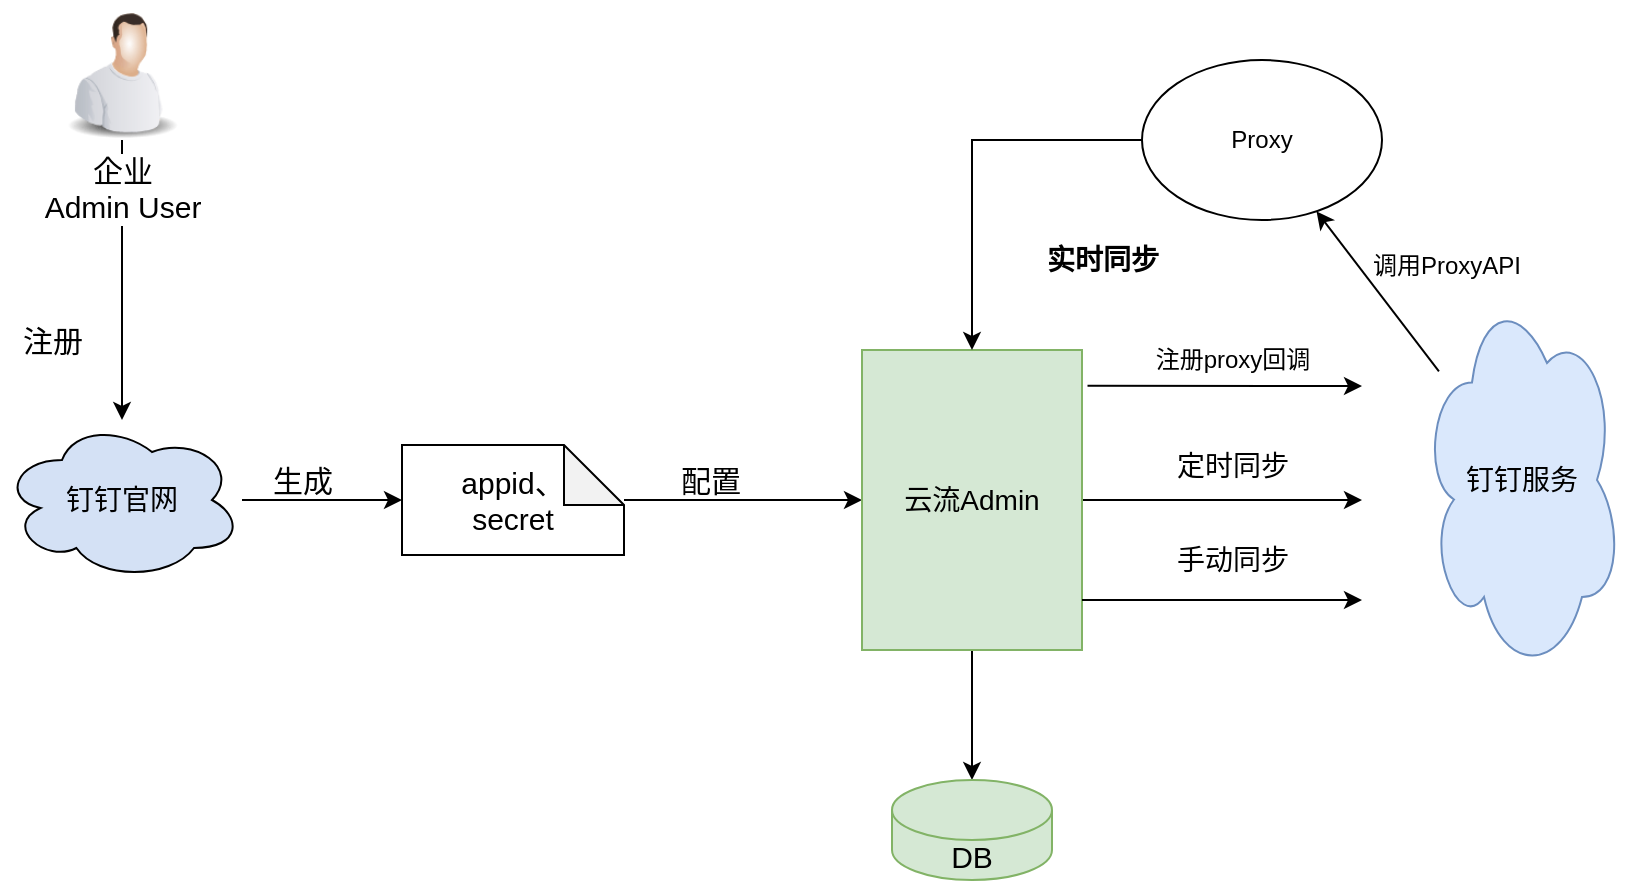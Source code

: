 <mxfile version="13.10.4" type="github">
  <diagram id="uU8AOjhtLXwrgYDKzcbn" name="Page-1">
    <mxGraphModel dx="1038" dy="1693" grid="1" gridSize="10" guides="1" tooltips="1" connect="1" arrows="1" fold="1" page="1" pageScale="1" pageWidth="827" pageHeight="1169" math="0" shadow="0">
      <root>
        <mxCell id="0" />
        <mxCell id="1" parent="0" />
        <mxCell id="Z9vJotlPpHK5aS8JkXsM-31" value="" style="edgeStyle=orthogonalEdgeStyle;rounded=0;orthogonalLoop=1;jettySize=auto;html=1;fontSize=15;" parent="1" source="Z9vJotlPpHK5aS8JkXsM-3" target="Z9vJotlPpHK5aS8JkXsM-4" edge="1">
          <mxGeometry relative="1" as="geometry" />
        </mxCell>
        <mxCell id="Z9vJotlPpHK5aS8JkXsM-3" value="钉钉官网" style="ellipse;shape=cloud;whiteSpace=wrap;html=1;fontSize=14;fillColor=#D4E1F5;" parent="1" vertex="1">
          <mxGeometry x="60" y="160" width="120" height="80" as="geometry" />
        </mxCell>
        <mxCell id="Z9vJotlPpHK5aS8JkXsM-33" value="" style="edgeStyle=orthogonalEdgeStyle;rounded=0;orthogonalLoop=1;jettySize=auto;html=1;fontSize=15;" parent="1" source="Z9vJotlPpHK5aS8JkXsM-4" target="Z9vJotlPpHK5aS8JkXsM-5" edge="1">
          <mxGeometry relative="1" as="geometry" />
        </mxCell>
        <mxCell id="Z9vJotlPpHK5aS8JkXsM-4" value="appid、&lt;br&gt;secret" style="shape=note;whiteSpace=wrap;html=1;backgroundOutline=1;darkOpacity=0.05;fontSize=15;" parent="1" vertex="1">
          <mxGeometry x="260" y="172.5" width="111" height="55" as="geometry" />
        </mxCell>
        <mxCell id="V9FwnNoyLZfp7eGgIPjL-1" value="" style="edgeStyle=orthogonalEdgeStyle;rounded=0;orthogonalLoop=1;jettySize=auto;html=1;" parent="1" source="Z9vJotlPpHK5aS8JkXsM-5" target="Z9vJotlPpHK5aS8JkXsM-14" edge="1">
          <mxGeometry relative="1" as="geometry" />
        </mxCell>
        <mxCell id="V9FwnNoyLZfp7eGgIPjL-11" value="" style="edgeStyle=orthogonalEdgeStyle;rounded=0;orthogonalLoop=1;jettySize=auto;html=1;fontSize=14;" parent="1" source="Z9vJotlPpHK5aS8JkXsM-5" edge="1">
          <mxGeometry relative="1" as="geometry">
            <mxPoint x="740" y="200" as="targetPoint" />
          </mxGeometry>
        </mxCell>
        <mxCell id="Z9vJotlPpHK5aS8JkXsM-5" value="云流Admin" style="rounded=0;whiteSpace=wrap;html=1;fontSize=14;fillColor=#d5e8d4;strokeColor=#82b366;" parent="1" vertex="1">
          <mxGeometry x="490" y="125" width="110" height="150" as="geometry" />
        </mxCell>
        <mxCell id="Z9vJotlPpHK5aS8JkXsM-14" value="DB" style="shape=cylinder3;whiteSpace=wrap;html=1;boundedLbl=1;backgroundOutline=1;size=15;fontSize=15;fillColor=#d5e8d4;strokeColor=#82b366;" parent="1" vertex="1">
          <mxGeometry x="505" y="340" width="80" height="50" as="geometry" />
        </mxCell>
        <mxCell id="Z9vJotlPpHK5aS8JkXsM-16" value="钉钉服务" style="ellipse;shape=cloud;whiteSpace=wrap;html=1;fontSize=14;fillColor=#dae8fc;strokeColor=#6c8ebf;" parent="1" vertex="1">
          <mxGeometry x="770" y="92.5" width="100" height="195" as="geometry" />
        </mxCell>
        <mxCell id="Z9vJotlPpHK5aS8JkXsM-28" value="" style="edgeStyle=orthogonalEdgeStyle;rounded=0;orthogonalLoop=1;jettySize=auto;html=1;fontSize=15;" parent="1" source="Z9vJotlPpHK5aS8JkXsM-23" target="Z9vJotlPpHK5aS8JkXsM-3" edge="1">
          <mxGeometry relative="1" as="geometry" />
        </mxCell>
        <mxCell id="Z9vJotlPpHK5aS8JkXsM-23" value="企业&lt;br&gt;Admin User" style="image;html=1;image=img/lib/clip_art/people/Worker_Man_128x128.png;fontSize=15;" parent="1" vertex="1">
          <mxGeometry x="80" y="-50" width="80" height="70" as="geometry" />
        </mxCell>
        <mxCell id="Z9vJotlPpHK5aS8JkXsM-30" value="注册" style="text;html=1;align=center;verticalAlign=middle;resizable=0;points=[];autosize=1;fontSize=15;" parent="1" vertex="1">
          <mxGeometry x="60" y="110" width="50" height="20" as="geometry" />
        </mxCell>
        <mxCell id="Z9vJotlPpHK5aS8JkXsM-32" value="生成" style="text;html=1;align=center;verticalAlign=middle;resizable=0;points=[];autosize=1;fontSize=15;" parent="1" vertex="1">
          <mxGeometry x="185" y="180" width="50" height="20" as="geometry" />
        </mxCell>
        <mxCell id="Z9vJotlPpHK5aS8JkXsM-34" value="配置" style="text;html=1;align=center;verticalAlign=middle;resizable=0;points=[];autosize=1;fontSize=15;" parent="1" vertex="1">
          <mxGeometry x="389" y="180" width="50" height="20" as="geometry" />
        </mxCell>
        <mxCell id="V9FwnNoyLZfp7eGgIPjL-2" value="" style="endArrow=classic;html=1;exitX=1.025;exitY=0.119;exitDx=0;exitDy=0;exitPerimeter=0;" parent="1" source="Z9vJotlPpHK5aS8JkXsM-5" edge="1">
          <mxGeometry width="50" height="50" relative="1" as="geometry">
            <mxPoint x="650" y="150" as="sourcePoint" />
            <mxPoint x="740" y="143" as="targetPoint" />
          </mxGeometry>
        </mxCell>
        <mxCell id="V9FwnNoyLZfp7eGgIPjL-3" value="注册proxy回调" style="text;html=1;align=center;verticalAlign=middle;resizable=0;points=[];autosize=1;" parent="1" vertex="1">
          <mxGeometry x="630" y="120" width="90" height="20" as="geometry" />
        </mxCell>
        <mxCell id="V9FwnNoyLZfp7eGgIPjL-8" value="" style="edgeStyle=orthogonalEdgeStyle;rounded=0;orthogonalLoop=1;jettySize=auto;html=1;" parent="1" source="V9FwnNoyLZfp7eGgIPjL-4" target="Z9vJotlPpHK5aS8JkXsM-5" edge="1">
          <mxGeometry relative="1" as="geometry">
            <mxPoint x="550" y="20" as="targetPoint" />
          </mxGeometry>
        </mxCell>
        <mxCell id="V9FwnNoyLZfp7eGgIPjL-4" value="Proxy" style="ellipse;whiteSpace=wrap;html=1;" parent="1" vertex="1">
          <mxGeometry x="630" y="-20" width="120" height="80" as="geometry" />
        </mxCell>
        <mxCell id="V9FwnNoyLZfp7eGgIPjL-5" value="" style="endArrow=classic;html=1;" parent="1" source="Z9vJotlPpHK5aS8JkXsM-16" target="V9FwnNoyLZfp7eGgIPjL-4" edge="1">
          <mxGeometry width="50" height="50" relative="1" as="geometry">
            <mxPoint x="800" y="90" as="sourcePoint" />
            <mxPoint x="890" y="-60" as="targetPoint" />
          </mxGeometry>
        </mxCell>
        <mxCell id="V9FwnNoyLZfp7eGgIPjL-6" value="调用ProxyAPI" style="text;html=1;align=center;verticalAlign=middle;resizable=0;points=[];autosize=1;" parent="1" vertex="1">
          <mxGeometry x="737" y="72.5" width="90" height="20" as="geometry" />
        </mxCell>
        <mxCell id="V9FwnNoyLZfp7eGgIPjL-9" value="实时同步" style="text;html=1;align=center;verticalAlign=middle;resizable=0;points=[];autosize=1;fontSize=14;fontStyle=1" parent="1" vertex="1">
          <mxGeometry x="575" y="70" width="70" height="20" as="geometry" />
        </mxCell>
        <mxCell id="V9FwnNoyLZfp7eGgIPjL-12" value="定时同步" style="text;html=1;align=center;verticalAlign=middle;resizable=0;points=[];autosize=1;fontSize=14;" parent="1" vertex="1">
          <mxGeometry x="640" y="172.5" width="70" height="20" as="geometry" />
        </mxCell>
        <mxCell id="V9FwnNoyLZfp7eGgIPjL-14" value="" style="edgeStyle=orthogonalEdgeStyle;rounded=0;orthogonalLoop=1;jettySize=auto;html=1;fontSize=14;" parent="1" edge="1">
          <mxGeometry relative="1" as="geometry">
            <mxPoint x="600" y="250" as="sourcePoint" />
            <mxPoint x="740" y="250" as="targetPoint" />
          </mxGeometry>
        </mxCell>
        <mxCell id="V9FwnNoyLZfp7eGgIPjL-15" value="手动同步" style="text;html=1;align=center;verticalAlign=middle;resizable=0;points=[];autosize=1;fontSize=14;" parent="1" vertex="1">
          <mxGeometry x="640" y="220" width="70" height="20" as="geometry" />
        </mxCell>
      </root>
    </mxGraphModel>
  </diagram>
</mxfile>
